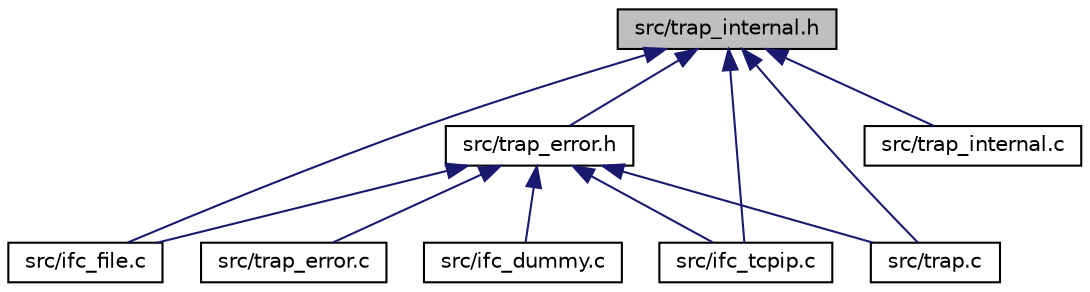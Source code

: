 digraph "src/trap_internal.h"
{
  edge [fontname="Helvetica",fontsize="10",labelfontname="Helvetica",labelfontsize="10"];
  node [fontname="Helvetica",fontsize="10",shape=record];
  Node1 [label="src/trap_internal.h",height=0.2,width=0.4,color="black", fillcolor="grey75", style="filled", fontcolor="black"];
  Node1 -> Node2 [dir="back",color="midnightblue",fontsize="10",style="solid",fontname="Helvetica"];
  Node2 [label="src/trap_error.h",height=0.2,width=0.4,color="black", fillcolor="white", style="filled",URL="$trap__error_8h.html",tooltip="Error handling for TRAP. "];
  Node2 -> Node3 [dir="back",color="midnightblue",fontsize="10",style="solid",fontname="Helvetica"];
  Node3 [label="src/ifc_dummy.c",height=0.2,width=0.4,color="black", fillcolor="white", style="filled",URL="$ifc__dummy_8c.html",tooltip="TRAP dummy interfaces (generator and blackhole) "];
  Node2 -> Node4 [dir="back",color="midnightblue",fontsize="10",style="solid",fontname="Helvetica"];
  Node4 [label="src/ifc_file.c",height=0.2,width=0.4,color="black", fillcolor="white", style="filled",URL="$ifc__file_8c.html",tooltip="TRAP file interfaces. "];
  Node2 -> Node5 [dir="back",color="midnightblue",fontsize="10",style="solid",fontname="Helvetica"];
  Node5 [label="src/ifc_tcpip.c",height=0.2,width=0.4,color="black", fillcolor="white", style="filled",URL="$ifc__tcpip_8c.html",tooltip="TRAP TCP/IP interfaces. "];
  Node2 -> Node6 [dir="back",color="midnightblue",fontsize="10",style="solid",fontname="Helvetica"];
  Node6 [label="src/trap.c",height=0.2,width=0.4,color="black", fillcolor="white", style="filled",URL="$trap_8c.html",tooltip="TRAP library base. "];
  Node2 -> Node7 [dir="back",color="midnightblue",fontsize="10",style="solid",fontname="Helvetica"];
  Node7 [label="src/trap_error.c",height=0.2,width=0.4,color="black", fillcolor="white", style="filled",URL="$trap__error_8c.html",tooltip="Error handling for TRAP. "];
  Node1 -> Node4 [dir="back",color="midnightblue",fontsize="10",style="solid",fontname="Helvetica"];
  Node1 -> Node5 [dir="back",color="midnightblue",fontsize="10",style="solid",fontname="Helvetica"];
  Node1 -> Node6 [dir="back",color="midnightblue",fontsize="10",style="solid",fontname="Helvetica"];
  Node1 -> Node8 [dir="back",color="midnightblue",fontsize="10",style="solid",fontname="Helvetica"];
  Node8 [label="src/trap_internal.c",height=0.2,width=0.4,color="black", fillcolor="white", style="filled",URL="$trap__internal_8c.html",tooltip="Internal functions and macros for libtrap Verbose and debug macros from libcommlbr. "];
}
